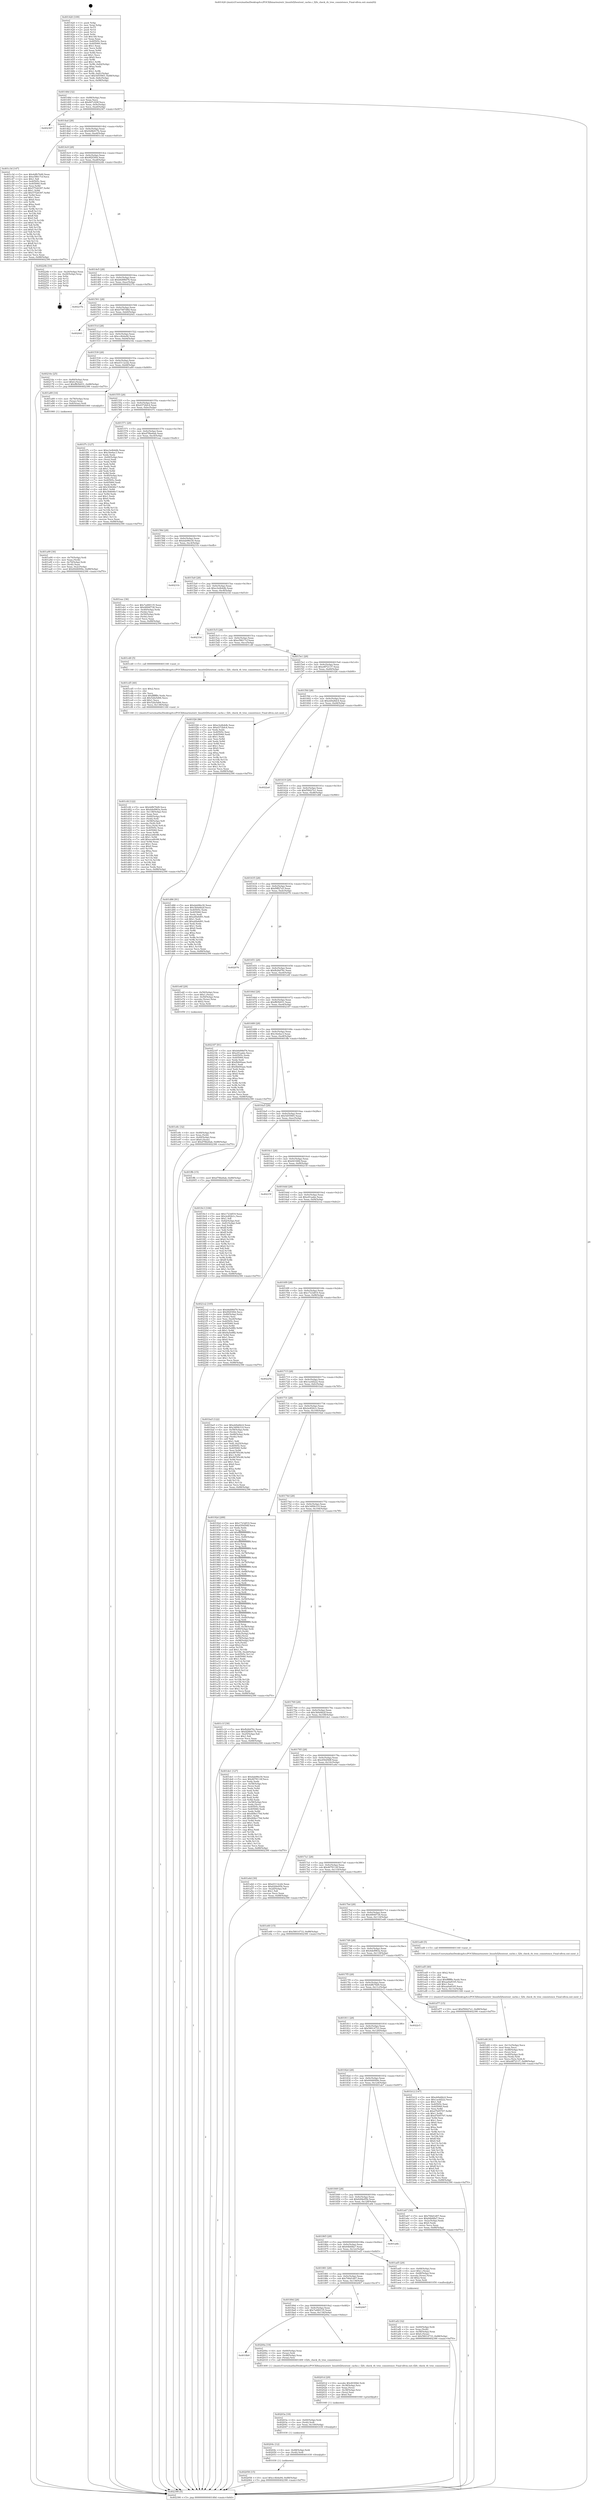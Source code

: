 digraph "0x401420" {
  label = "0x401420 (/mnt/c/Users/mathe/Desktop/tcc/POCII/binaries/extr_linuxfsf2fsextent_cache.c_f2fs_check_rb_tree_consistence_Final-ollvm.out::main(0))"
  labelloc = "t"
  node[shape=record]

  Entry [label="",width=0.3,height=0.3,shape=circle,fillcolor=black,style=filled]
  "0x40148d" [label="{
     0x40148d [32]\l
     | [instrs]\l
     &nbsp;&nbsp;0x40148d \<+6\>: mov -0x88(%rbp),%eax\l
     &nbsp;&nbsp;0x401493 \<+2\>: mov %eax,%ecx\l
     &nbsp;&nbsp;0x401495 \<+6\>: sub $0x847cf29f,%ecx\l
     &nbsp;&nbsp;0x40149b \<+6\>: mov %eax,-0x9c(%rbp)\l
     &nbsp;&nbsp;0x4014a1 \<+6\>: mov %ecx,-0xa0(%rbp)\l
     &nbsp;&nbsp;0x4014a7 \<+6\>: je 0000000000402367 \<main+0xf47\>\l
  }"]
  "0x402367" [label="{
     0x402367\l
  }", style=dashed]
  "0x4014ad" [label="{
     0x4014ad [28]\l
     | [instrs]\l
     &nbsp;&nbsp;0x4014ad \<+5\>: jmp 00000000004014b2 \<main+0x92\>\l
     &nbsp;&nbsp;0x4014b2 \<+6\>: mov -0x9c(%rbp),%eax\l
     &nbsp;&nbsp;0x4014b8 \<+5\>: sub $0x928b917b,%eax\l
     &nbsp;&nbsp;0x4014bd \<+6\>: mov %eax,-0xa4(%rbp)\l
     &nbsp;&nbsp;0x4014c3 \<+6\>: je 0000000000401c3d \<main+0x81d\>\l
  }"]
  Exit [label="",width=0.3,height=0.3,shape=circle,fillcolor=black,style=filled,peripheries=2]
  "0x401c3d" [label="{
     0x401c3d [147]\l
     | [instrs]\l
     &nbsp;&nbsp;0x401c3d \<+5\>: mov $0x4dfb76d9,%eax\l
     &nbsp;&nbsp;0x401c42 \<+5\>: mov $0xe58617cf,%ecx\l
     &nbsp;&nbsp;0x401c47 \<+2\>: mov $0x1,%dl\l
     &nbsp;&nbsp;0x401c49 \<+7\>: mov 0x40505c,%esi\l
     &nbsp;&nbsp;0x401c50 \<+7\>: mov 0x405060,%edi\l
     &nbsp;&nbsp;0x401c57 \<+3\>: mov %esi,%r8d\l
     &nbsp;&nbsp;0x401c5a \<+7\>: sub $0x57526397,%r8d\l
     &nbsp;&nbsp;0x401c61 \<+4\>: sub $0x1,%r8d\l
     &nbsp;&nbsp;0x401c65 \<+7\>: add $0x57526397,%r8d\l
     &nbsp;&nbsp;0x401c6c \<+4\>: imul %r8d,%esi\l
     &nbsp;&nbsp;0x401c70 \<+3\>: and $0x1,%esi\l
     &nbsp;&nbsp;0x401c73 \<+3\>: cmp $0x0,%esi\l
     &nbsp;&nbsp;0x401c76 \<+4\>: sete %r9b\l
     &nbsp;&nbsp;0x401c7a \<+3\>: cmp $0xa,%edi\l
     &nbsp;&nbsp;0x401c7d \<+4\>: setl %r10b\l
     &nbsp;&nbsp;0x401c81 \<+3\>: mov %r9b,%r11b\l
     &nbsp;&nbsp;0x401c84 \<+4\>: xor $0xff,%r11b\l
     &nbsp;&nbsp;0x401c88 \<+3\>: mov %r10b,%bl\l
     &nbsp;&nbsp;0x401c8b \<+3\>: xor $0xff,%bl\l
     &nbsp;&nbsp;0x401c8e \<+3\>: xor $0x0,%dl\l
     &nbsp;&nbsp;0x401c91 \<+3\>: mov %r11b,%r14b\l
     &nbsp;&nbsp;0x401c94 \<+4\>: and $0x0,%r14b\l
     &nbsp;&nbsp;0x401c98 \<+3\>: and %dl,%r9b\l
     &nbsp;&nbsp;0x401c9b \<+3\>: mov %bl,%r15b\l
     &nbsp;&nbsp;0x401c9e \<+4\>: and $0x0,%r15b\l
     &nbsp;&nbsp;0x401ca2 \<+3\>: and %dl,%r10b\l
     &nbsp;&nbsp;0x401ca5 \<+3\>: or %r9b,%r14b\l
     &nbsp;&nbsp;0x401ca8 \<+3\>: or %r10b,%r15b\l
     &nbsp;&nbsp;0x401cab \<+3\>: xor %r15b,%r14b\l
     &nbsp;&nbsp;0x401cae \<+3\>: or %bl,%r11b\l
     &nbsp;&nbsp;0x401cb1 \<+4\>: xor $0xff,%r11b\l
     &nbsp;&nbsp;0x401cb5 \<+3\>: or $0x0,%dl\l
     &nbsp;&nbsp;0x401cb8 \<+3\>: and %dl,%r11b\l
     &nbsp;&nbsp;0x401cbb \<+3\>: or %r11b,%r14b\l
     &nbsp;&nbsp;0x401cbe \<+4\>: test $0x1,%r14b\l
     &nbsp;&nbsp;0x401cc2 \<+3\>: cmovne %ecx,%eax\l
     &nbsp;&nbsp;0x401cc5 \<+6\>: mov %eax,-0x88(%rbp)\l
     &nbsp;&nbsp;0x401ccb \<+5\>: jmp 0000000000402390 \<main+0xf70\>\l
  }"]
  "0x4014c9" [label="{
     0x4014c9 [28]\l
     | [instrs]\l
     &nbsp;&nbsp;0x4014c9 \<+5\>: jmp 00000000004014ce \<main+0xae\>\l
     &nbsp;&nbsp;0x4014ce \<+6\>: mov -0x9c(%rbp),%eax\l
     &nbsp;&nbsp;0x4014d4 \<+5\>: sub $0x9f2f3f44,%eax\l
     &nbsp;&nbsp;0x4014d9 \<+6\>: mov %eax,-0xa8(%rbp)\l
     &nbsp;&nbsp;0x4014df \<+6\>: je 000000000040224b \<main+0xe2b\>\l
  }"]
  "0x402058" [label="{
     0x402058 [15]\l
     | [instrs]\l
     &nbsp;&nbsp;0x402058 \<+10\>: movl $0xcc4b4a94,-0x88(%rbp)\l
     &nbsp;&nbsp;0x402062 \<+5\>: jmp 0000000000402390 \<main+0xf70\>\l
  }"]
  "0x40224b" [label="{
     0x40224b [16]\l
     | [instrs]\l
     &nbsp;&nbsp;0x40224b \<+3\>: mov -0x24(%rbp),%eax\l
     &nbsp;&nbsp;0x40224e \<+4\>: lea -0x20(%rbp),%rsp\l
     &nbsp;&nbsp;0x402252 \<+1\>: pop %rbx\l
     &nbsp;&nbsp;0x402253 \<+2\>: pop %r12\l
     &nbsp;&nbsp;0x402255 \<+2\>: pop %r14\l
     &nbsp;&nbsp;0x402257 \<+2\>: pop %r15\l
     &nbsp;&nbsp;0x402259 \<+1\>: pop %rbp\l
     &nbsp;&nbsp;0x40225a \<+1\>: ret\l
  }"]
  "0x4014e5" [label="{
     0x4014e5 [28]\l
     | [instrs]\l
     &nbsp;&nbsp;0x4014e5 \<+5\>: jmp 00000000004014ea \<main+0xca\>\l
     &nbsp;&nbsp;0x4014ea \<+6\>: mov -0x9c(%rbp),%eax\l
     &nbsp;&nbsp;0x4014f0 \<+5\>: sub $0xb6d98d76,%eax\l
     &nbsp;&nbsp;0x4014f5 \<+6\>: mov %eax,-0xac(%rbp)\l
     &nbsp;&nbsp;0x4014fb \<+6\>: je 000000000040237b \<main+0xf5b\>\l
  }"]
  "0x40204c" [label="{
     0x40204c [12]\l
     | [instrs]\l
     &nbsp;&nbsp;0x40204c \<+4\>: mov -0x48(%rbp),%rdi\l
     &nbsp;&nbsp;0x402050 \<+3\>: mov (%rdi),%rdi\l
     &nbsp;&nbsp;0x402053 \<+5\>: call 0000000000401030 \<free@plt\>\l
     | [calls]\l
     &nbsp;&nbsp;0x401030 \{1\} (unknown)\l
  }"]
  "0x40237b" [label="{
     0x40237b\l
  }", style=dashed]
  "0x401501" [label="{
     0x401501 [28]\l
     | [instrs]\l
     &nbsp;&nbsp;0x401501 \<+5\>: jmp 0000000000401506 \<main+0xe6\>\l
     &nbsp;&nbsp;0x401506 \<+6\>: mov -0x9c(%rbp),%eax\l
     &nbsp;&nbsp;0x40150c \<+5\>: sub $0xb7487d8d,%eax\l
     &nbsp;&nbsp;0x401511 \<+6\>: mov %eax,-0xb0(%rbp)\l
     &nbsp;&nbsp;0x401517 \<+6\>: je 00000000004020d1 \<main+0xcb1\>\l
  }"]
  "0x40203a" [label="{
     0x40203a [18]\l
     | [instrs]\l
     &nbsp;&nbsp;0x40203a \<+4\>: mov -0x60(%rbp),%rdi\l
     &nbsp;&nbsp;0x40203e \<+3\>: mov (%rdi),%rdi\l
     &nbsp;&nbsp;0x402041 \<+6\>: mov %eax,-0x140(%rbp)\l
     &nbsp;&nbsp;0x402047 \<+5\>: call 0000000000401030 \<free@plt\>\l
     | [calls]\l
     &nbsp;&nbsp;0x401030 \{1\} (unknown)\l
  }"]
  "0x4020d1" [label="{
     0x4020d1\l
  }", style=dashed]
  "0x40151d" [label="{
     0x40151d [28]\l
     | [instrs]\l
     &nbsp;&nbsp;0x40151d \<+5\>: jmp 0000000000401522 \<main+0x102\>\l
     &nbsp;&nbsp;0x401522 \<+6\>: mov -0x9c(%rbp),%eax\l
     &nbsp;&nbsp;0x401528 \<+5\>: sub $0xcc4b4a94,%eax\l
     &nbsp;&nbsp;0x40152d \<+6\>: mov %eax,-0xb4(%rbp)\l
     &nbsp;&nbsp;0x401533 \<+6\>: je 000000000040216e \<main+0xd4e\>\l
  }"]
  "0x40201d" [label="{
     0x40201d [29]\l
     | [instrs]\l
     &nbsp;&nbsp;0x40201d \<+10\>: movabs $0x4030b6,%rdi\l
     &nbsp;&nbsp;0x402027 \<+4\>: mov -0x38(%rbp),%rsi\l
     &nbsp;&nbsp;0x40202b \<+2\>: mov %eax,(%rsi)\l
     &nbsp;&nbsp;0x40202d \<+4\>: mov -0x38(%rbp),%rsi\l
     &nbsp;&nbsp;0x402031 \<+2\>: mov (%rsi),%esi\l
     &nbsp;&nbsp;0x402033 \<+2\>: mov $0x0,%al\l
     &nbsp;&nbsp;0x402035 \<+5\>: call 0000000000401040 \<printf@plt\>\l
     | [calls]\l
     &nbsp;&nbsp;0x401040 \{1\} (unknown)\l
  }"]
  "0x40216e" [label="{
     0x40216e [25]\l
     | [instrs]\l
     &nbsp;&nbsp;0x40216e \<+4\>: mov -0x80(%rbp),%rax\l
     &nbsp;&nbsp;0x402172 \<+6\>: movl $0x0,(%rax)\l
     &nbsp;&nbsp;0x402178 \<+10\>: movl $0xffb5b931,-0x88(%rbp)\l
     &nbsp;&nbsp;0x402182 \<+5\>: jmp 0000000000402390 \<main+0xf70\>\l
  }"]
  "0x401539" [label="{
     0x401539 [28]\l
     | [instrs]\l
     &nbsp;&nbsp;0x401539 \<+5\>: jmp 000000000040153e \<main+0x11e\>\l
     &nbsp;&nbsp;0x40153e \<+6\>: mov -0x9c(%rbp),%eax\l
     &nbsp;&nbsp;0x401544 \<+5\>: sub $0xd3112cd2,%eax\l
     &nbsp;&nbsp;0x401549 \<+6\>: mov %eax,-0xb8(%rbp)\l
     &nbsp;&nbsp;0x40154f \<+6\>: je 0000000000401a89 \<main+0x669\>\l
  }"]
  "0x4018b9" [label="{
     0x4018b9\l
  }", style=dashed]
  "0x401a89" [label="{
     0x401a89 [16]\l
     | [instrs]\l
     &nbsp;&nbsp;0x401a89 \<+4\>: mov -0x78(%rbp),%rax\l
     &nbsp;&nbsp;0x401a8d \<+3\>: mov (%rax),%rax\l
     &nbsp;&nbsp;0x401a90 \<+4\>: mov 0x8(%rax),%rdi\l
     &nbsp;&nbsp;0x401a94 \<+5\>: call 0000000000401060 \<atoi@plt\>\l
     | [calls]\l
     &nbsp;&nbsp;0x401060 \{1\} (unknown)\l
  }"]
  "0x401555" [label="{
     0x401555 [28]\l
     | [instrs]\l
     &nbsp;&nbsp;0x401555 \<+5\>: jmp 000000000040155a \<main+0x13a\>\l
     &nbsp;&nbsp;0x40155a \<+6\>: mov -0x9c(%rbp),%eax\l
     &nbsp;&nbsp;0x401560 \<+5\>: sub $0xd372bfc4,%eax\l
     &nbsp;&nbsp;0x401565 \<+6\>: mov %eax,-0xbc(%rbp)\l
     &nbsp;&nbsp;0x40156b \<+6\>: je 0000000000401f7c \<main+0xb5c\>\l
  }"]
  "0x40200a" [label="{
     0x40200a [19]\l
     | [instrs]\l
     &nbsp;&nbsp;0x40200a \<+4\>: mov -0x60(%rbp),%rax\l
     &nbsp;&nbsp;0x40200e \<+3\>: mov (%rax),%rdi\l
     &nbsp;&nbsp;0x402011 \<+4\>: mov -0x48(%rbp),%rax\l
     &nbsp;&nbsp;0x402015 \<+3\>: mov (%rax),%rsi\l
     &nbsp;&nbsp;0x402018 \<+5\>: call 0000000000401400 \<f2fs_check_rb_tree_consistence\>\l
     | [calls]\l
     &nbsp;&nbsp;0x401400 \{1\} (/mnt/c/Users/mathe/Desktop/tcc/POCII/binaries/extr_linuxfsf2fsextent_cache.c_f2fs_check_rb_tree_consistence_Final-ollvm.out::f2fs_check_rb_tree_consistence)\l
  }"]
  "0x401f7c" [label="{
     0x401f7c [127]\l
     | [instrs]\l
     &nbsp;&nbsp;0x401f7c \<+5\>: mov $0xe3e4b4db,%eax\l
     &nbsp;&nbsp;0x401f81 \<+5\>: mov $0x34e6ac3,%ecx\l
     &nbsp;&nbsp;0x401f86 \<+2\>: xor %edx,%edx\l
     &nbsp;&nbsp;0x401f88 \<+4\>: mov -0x40(%rbp),%rsi\l
     &nbsp;&nbsp;0x401f8c \<+2\>: mov (%rsi),%edi\l
     &nbsp;&nbsp;0x401f8e \<+3\>: mov %edx,%r8d\l
     &nbsp;&nbsp;0x401f91 \<+3\>: sub %edi,%r8d\l
     &nbsp;&nbsp;0x401f94 \<+2\>: mov %edx,%edi\l
     &nbsp;&nbsp;0x401f96 \<+3\>: sub $0x1,%edi\l
     &nbsp;&nbsp;0x401f99 \<+3\>: add %edi,%r8d\l
     &nbsp;&nbsp;0x401f9c \<+3\>: sub %r8d,%edx\l
     &nbsp;&nbsp;0x401f9f \<+4\>: mov -0x40(%rbp),%rsi\l
     &nbsp;&nbsp;0x401fa3 \<+2\>: mov %edx,(%rsi)\l
     &nbsp;&nbsp;0x401fa5 \<+7\>: mov 0x40505c,%edx\l
     &nbsp;&nbsp;0x401fac \<+7\>: mov 0x405060,%edi\l
     &nbsp;&nbsp;0x401fb3 \<+3\>: mov %edx,%r8d\l
     &nbsp;&nbsp;0x401fb6 \<+7\>: add $0x304646c7,%r8d\l
     &nbsp;&nbsp;0x401fbd \<+4\>: sub $0x1,%r8d\l
     &nbsp;&nbsp;0x401fc1 \<+7\>: sub $0x304646c7,%r8d\l
     &nbsp;&nbsp;0x401fc8 \<+4\>: imul %r8d,%edx\l
     &nbsp;&nbsp;0x401fcc \<+3\>: and $0x1,%edx\l
     &nbsp;&nbsp;0x401fcf \<+3\>: cmp $0x0,%edx\l
     &nbsp;&nbsp;0x401fd2 \<+4\>: sete %r9b\l
     &nbsp;&nbsp;0x401fd6 \<+3\>: cmp $0xa,%edi\l
     &nbsp;&nbsp;0x401fd9 \<+4\>: setl %r10b\l
     &nbsp;&nbsp;0x401fdd \<+3\>: mov %r9b,%r11b\l
     &nbsp;&nbsp;0x401fe0 \<+3\>: and %r10b,%r11b\l
     &nbsp;&nbsp;0x401fe3 \<+3\>: xor %r10b,%r9b\l
     &nbsp;&nbsp;0x401fe6 \<+3\>: or %r9b,%r11b\l
     &nbsp;&nbsp;0x401fe9 \<+4\>: test $0x1,%r11b\l
     &nbsp;&nbsp;0x401fed \<+3\>: cmovne %ecx,%eax\l
     &nbsp;&nbsp;0x401ff0 \<+6\>: mov %eax,-0x88(%rbp)\l
     &nbsp;&nbsp;0x401ff6 \<+5\>: jmp 0000000000402390 \<main+0xf70\>\l
  }"]
  "0x401571" [label="{
     0x401571 [28]\l
     | [instrs]\l
     &nbsp;&nbsp;0x401571 \<+5\>: jmp 0000000000401576 \<main+0x156\>\l
     &nbsp;&nbsp;0x401576 \<+6\>: mov -0x9c(%rbp),%eax\l
     &nbsp;&nbsp;0x40157c \<+5\>: sub $0xd78be6ab,%eax\l
     &nbsp;&nbsp;0x401581 \<+6\>: mov %eax,-0xc0(%rbp)\l
     &nbsp;&nbsp;0x401587 \<+6\>: je 0000000000401eac \<main+0xa8c\>\l
  }"]
  "0x40189d" [label="{
     0x40189d [28]\l
     | [instrs]\l
     &nbsp;&nbsp;0x40189d \<+5\>: jmp 00000000004018a2 \<main+0x482\>\l
     &nbsp;&nbsp;0x4018a2 \<+6\>: mov -0x9c(%rbp),%eax\l
     &nbsp;&nbsp;0x4018a8 \<+5\>: sub $0x7a480135,%eax\l
     &nbsp;&nbsp;0x4018ad \<+6\>: mov %eax,-0x134(%rbp)\l
     &nbsp;&nbsp;0x4018b3 \<+6\>: je 000000000040200a \<main+0xbea\>\l
  }"]
  "0x401eac" [label="{
     0x401eac [36]\l
     | [instrs]\l
     &nbsp;&nbsp;0x401eac \<+5\>: mov $0x7a480135,%eax\l
     &nbsp;&nbsp;0x401eb1 \<+5\>: mov $0x4894f738,%ecx\l
     &nbsp;&nbsp;0x401eb6 \<+4\>: mov -0x40(%rbp),%rdx\l
     &nbsp;&nbsp;0x401eba \<+2\>: mov (%rdx),%esi\l
     &nbsp;&nbsp;0x401ebc \<+4\>: mov -0x50(%rbp),%rdx\l
     &nbsp;&nbsp;0x401ec0 \<+2\>: cmp (%rdx),%esi\l
     &nbsp;&nbsp;0x401ec2 \<+3\>: cmovl %ecx,%eax\l
     &nbsp;&nbsp;0x401ec5 \<+6\>: mov %eax,-0x88(%rbp)\l
     &nbsp;&nbsp;0x401ecb \<+5\>: jmp 0000000000402390 \<main+0xf70\>\l
  }"]
  "0x40158d" [label="{
     0x40158d [28]\l
     | [instrs]\l
     &nbsp;&nbsp;0x40158d \<+5\>: jmp 0000000000401592 \<main+0x172\>\l
     &nbsp;&nbsp;0x401592 \<+6\>: mov -0x9c(%rbp),%eax\l
     &nbsp;&nbsp;0x401598 \<+5\>: sub $0xdab96e30,%eax\l
     &nbsp;&nbsp;0x40159d \<+6\>: mov %eax,-0xc4(%rbp)\l
     &nbsp;&nbsp;0x4015a3 \<+6\>: je 000000000040231b \<main+0xefb\>\l
  }"]
  "0x402067" [label="{
     0x402067\l
  }", style=dashed]
  "0x40231b" [label="{
     0x40231b\l
  }", style=dashed]
  "0x4015a9" [label="{
     0x4015a9 [28]\l
     | [instrs]\l
     &nbsp;&nbsp;0x4015a9 \<+5\>: jmp 00000000004015ae \<main+0x18e\>\l
     &nbsp;&nbsp;0x4015ae \<+6\>: mov -0x9c(%rbp),%eax\l
     &nbsp;&nbsp;0x4015b4 \<+5\>: sub $0xe3e4b4db,%eax\l
     &nbsp;&nbsp;0x4015b9 \<+6\>: mov %eax,-0xc8(%rbp)\l
     &nbsp;&nbsp;0x4015bf \<+6\>: je 000000000040233d \<main+0xf1d\>\l
  }"]
  "0x401efd" [label="{
     0x401efd [41]\l
     | [instrs]\l
     &nbsp;&nbsp;0x401efd \<+6\>: mov -0x13c(%rbp),%ecx\l
     &nbsp;&nbsp;0x401f03 \<+3\>: imul %eax,%ecx\l
     &nbsp;&nbsp;0x401f06 \<+4\>: mov -0x48(%rbp),%rsi\l
     &nbsp;&nbsp;0x401f0a \<+3\>: mov (%rsi),%rsi\l
     &nbsp;&nbsp;0x401f0d \<+4\>: mov -0x40(%rbp),%rdi\l
     &nbsp;&nbsp;0x401f11 \<+3\>: movslq (%rdi),%rdi\l
     &nbsp;&nbsp;0x401f14 \<+3\>: mov %ecx,(%rsi,%rdi,4)\l
     &nbsp;&nbsp;0x401f17 \<+10\>: movl $0xe8f72137,-0x88(%rbp)\l
     &nbsp;&nbsp;0x401f21 \<+5\>: jmp 0000000000402390 \<main+0xf70\>\l
  }"]
  "0x40233d" [label="{
     0x40233d\l
  }", style=dashed]
  "0x4015c5" [label="{
     0x4015c5 [28]\l
     | [instrs]\l
     &nbsp;&nbsp;0x4015c5 \<+5\>: jmp 00000000004015ca \<main+0x1aa\>\l
     &nbsp;&nbsp;0x4015ca \<+6\>: mov -0x9c(%rbp),%eax\l
     &nbsp;&nbsp;0x4015d0 \<+5\>: sub $0xe58617cf,%eax\l
     &nbsp;&nbsp;0x4015d5 \<+6\>: mov %eax,-0xcc(%rbp)\l
     &nbsp;&nbsp;0x4015db \<+6\>: je 0000000000401cd0 \<main+0x8b0\>\l
  }"]
  "0x401ed5" [label="{
     0x401ed5 [40]\l
     | [instrs]\l
     &nbsp;&nbsp;0x401ed5 \<+5\>: mov $0x2,%ecx\l
     &nbsp;&nbsp;0x401eda \<+1\>: cltd\l
     &nbsp;&nbsp;0x401edb \<+2\>: idiv %ecx\l
     &nbsp;&nbsp;0x401edd \<+6\>: imul $0xfffffffe,%edx,%ecx\l
     &nbsp;&nbsp;0x401ee3 \<+6\>: add $0xaa0a8165,%ecx\l
     &nbsp;&nbsp;0x401ee9 \<+3\>: add $0x1,%ecx\l
     &nbsp;&nbsp;0x401eec \<+6\>: sub $0xaa0a8165,%ecx\l
     &nbsp;&nbsp;0x401ef2 \<+6\>: mov %ecx,-0x13c(%rbp)\l
     &nbsp;&nbsp;0x401ef8 \<+5\>: call 0000000000401160 \<next_i\>\l
     | [calls]\l
     &nbsp;&nbsp;0x401160 \{1\} (/mnt/c/Users/mathe/Desktop/tcc/POCII/binaries/extr_linuxfsf2fsextent_cache.c_f2fs_check_rb_tree_consistence_Final-ollvm.out::next_i)\l
  }"]
  "0x401cd0" [label="{
     0x401cd0 [5]\l
     | [instrs]\l
     &nbsp;&nbsp;0x401cd0 \<+5\>: call 0000000000401160 \<next_i\>\l
     | [calls]\l
     &nbsp;&nbsp;0x401160 \{1\} (/mnt/c/Users/mathe/Desktop/tcc/POCII/binaries/extr_linuxfsf2fsextent_cache.c_f2fs_check_rb_tree_consistence_Final-ollvm.out::next_i)\l
  }"]
  "0x4015e1" [label="{
     0x4015e1 [28]\l
     | [instrs]\l
     &nbsp;&nbsp;0x4015e1 \<+5\>: jmp 00000000004015e6 \<main+0x1c6\>\l
     &nbsp;&nbsp;0x4015e6 \<+6\>: mov -0x9c(%rbp),%eax\l
     &nbsp;&nbsp;0x4015ec \<+5\>: sub $0xe8f72137,%eax\l
     &nbsp;&nbsp;0x4015f1 \<+6\>: mov %eax,-0xd0(%rbp)\l
     &nbsp;&nbsp;0x4015f7 \<+6\>: je 0000000000401f26 \<main+0xb06\>\l
  }"]
  "0x401e8c" [label="{
     0x401e8c [32]\l
     | [instrs]\l
     &nbsp;&nbsp;0x401e8c \<+4\>: mov -0x48(%rbp),%rdi\l
     &nbsp;&nbsp;0x401e90 \<+3\>: mov %rax,(%rdi)\l
     &nbsp;&nbsp;0x401e93 \<+4\>: mov -0x40(%rbp),%rax\l
     &nbsp;&nbsp;0x401e97 \<+6\>: movl $0x0,(%rax)\l
     &nbsp;&nbsp;0x401e9d \<+10\>: movl $0xd78be6ab,-0x88(%rbp)\l
     &nbsp;&nbsp;0x401ea7 \<+5\>: jmp 0000000000402390 \<main+0xf70\>\l
  }"]
  "0x401f26" [label="{
     0x401f26 [86]\l
     | [instrs]\l
     &nbsp;&nbsp;0x401f26 \<+5\>: mov $0xe3e4b4db,%eax\l
     &nbsp;&nbsp;0x401f2b \<+5\>: mov $0xd372bfc4,%ecx\l
     &nbsp;&nbsp;0x401f30 \<+2\>: xor %edx,%edx\l
     &nbsp;&nbsp;0x401f32 \<+7\>: mov 0x40505c,%esi\l
     &nbsp;&nbsp;0x401f39 \<+7\>: mov 0x405060,%edi\l
     &nbsp;&nbsp;0x401f40 \<+3\>: sub $0x1,%edx\l
     &nbsp;&nbsp;0x401f43 \<+3\>: mov %esi,%r8d\l
     &nbsp;&nbsp;0x401f46 \<+3\>: add %edx,%r8d\l
     &nbsp;&nbsp;0x401f49 \<+4\>: imul %r8d,%esi\l
     &nbsp;&nbsp;0x401f4d \<+3\>: and $0x1,%esi\l
     &nbsp;&nbsp;0x401f50 \<+3\>: cmp $0x0,%esi\l
     &nbsp;&nbsp;0x401f53 \<+4\>: sete %r9b\l
     &nbsp;&nbsp;0x401f57 \<+3\>: cmp $0xa,%edi\l
     &nbsp;&nbsp;0x401f5a \<+4\>: setl %r10b\l
     &nbsp;&nbsp;0x401f5e \<+3\>: mov %r9b,%r11b\l
     &nbsp;&nbsp;0x401f61 \<+3\>: and %r10b,%r11b\l
     &nbsp;&nbsp;0x401f64 \<+3\>: xor %r10b,%r9b\l
     &nbsp;&nbsp;0x401f67 \<+3\>: or %r9b,%r11b\l
     &nbsp;&nbsp;0x401f6a \<+4\>: test $0x1,%r11b\l
     &nbsp;&nbsp;0x401f6e \<+3\>: cmovne %ecx,%eax\l
     &nbsp;&nbsp;0x401f71 \<+6\>: mov %eax,-0x88(%rbp)\l
     &nbsp;&nbsp;0x401f77 \<+5\>: jmp 0000000000402390 \<main+0xf70\>\l
  }"]
  "0x4015fd" [label="{
     0x4015fd [28]\l
     | [instrs]\l
     &nbsp;&nbsp;0x4015fd \<+5\>: jmp 0000000000401602 \<main+0x1e2\>\l
     &nbsp;&nbsp;0x401602 \<+6\>: mov -0x9c(%rbp),%eax\l
     &nbsp;&nbsp;0x401608 \<+5\>: sub $0xeb9a8dc4,%eax\l
     &nbsp;&nbsp;0x40160d \<+6\>: mov %eax,-0xd4(%rbp)\l
     &nbsp;&nbsp;0x401613 \<+6\>: je 00000000004022a0 \<main+0xe80\>\l
  }"]
  "0x401cfd" [label="{
     0x401cfd [122]\l
     | [instrs]\l
     &nbsp;&nbsp;0x401cfd \<+5\>: mov $0x4dfb76d9,%ecx\l
     &nbsp;&nbsp;0x401d02 \<+5\>: mov $0x4def983a,%edx\l
     &nbsp;&nbsp;0x401d07 \<+6\>: mov -0x138(%rbp),%esi\l
     &nbsp;&nbsp;0x401d0d \<+3\>: imul %eax,%esi\l
     &nbsp;&nbsp;0x401d10 \<+4\>: mov -0x60(%rbp),%rdi\l
     &nbsp;&nbsp;0x401d14 \<+3\>: mov (%rdi),%rdi\l
     &nbsp;&nbsp;0x401d17 \<+4\>: mov -0x58(%rbp),%r8\l
     &nbsp;&nbsp;0x401d1b \<+3\>: movslq (%r8),%r8\l
     &nbsp;&nbsp;0x401d1e \<+4\>: mov %esi,(%rdi,%r8,4)\l
     &nbsp;&nbsp;0x401d22 \<+7\>: mov 0x40505c,%eax\l
     &nbsp;&nbsp;0x401d29 \<+7\>: mov 0x405060,%esi\l
     &nbsp;&nbsp;0x401d30 \<+3\>: mov %eax,%r9d\l
     &nbsp;&nbsp;0x401d33 \<+7\>: sub $0xece6fc88,%r9d\l
     &nbsp;&nbsp;0x401d3a \<+4\>: sub $0x1,%r9d\l
     &nbsp;&nbsp;0x401d3e \<+7\>: add $0xece6fc88,%r9d\l
     &nbsp;&nbsp;0x401d45 \<+4\>: imul %r9d,%eax\l
     &nbsp;&nbsp;0x401d49 \<+3\>: and $0x1,%eax\l
     &nbsp;&nbsp;0x401d4c \<+3\>: cmp $0x0,%eax\l
     &nbsp;&nbsp;0x401d4f \<+4\>: sete %r10b\l
     &nbsp;&nbsp;0x401d53 \<+3\>: cmp $0xa,%esi\l
     &nbsp;&nbsp;0x401d56 \<+4\>: setl %r11b\l
     &nbsp;&nbsp;0x401d5a \<+3\>: mov %r10b,%bl\l
     &nbsp;&nbsp;0x401d5d \<+3\>: and %r11b,%bl\l
     &nbsp;&nbsp;0x401d60 \<+3\>: xor %r11b,%r10b\l
     &nbsp;&nbsp;0x401d63 \<+3\>: or %r10b,%bl\l
     &nbsp;&nbsp;0x401d66 \<+3\>: test $0x1,%bl\l
     &nbsp;&nbsp;0x401d69 \<+3\>: cmovne %edx,%ecx\l
     &nbsp;&nbsp;0x401d6c \<+6\>: mov %ecx,-0x88(%rbp)\l
     &nbsp;&nbsp;0x401d72 \<+5\>: jmp 0000000000402390 \<main+0xf70\>\l
  }"]
  "0x4022a0" [label="{
     0x4022a0\l
  }", style=dashed]
  "0x401619" [label="{
     0x401619 [28]\l
     | [instrs]\l
     &nbsp;&nbsp;0x401619 \<+5\>: jmp 000000000040161e \<main+0x1fe\>\l
     &nbsp;&nbsp;0x40161e \<+6\>: mov -0x9c(%rbp),%eax\l
     &nbsp;&nbsp;0x401624 \<+5\>: sub $0xf58427e1,%eax\l
     &nbsp;&nbsp;0x401629 \<+6\>: mov %eax,-0xd8(%rbp)\l
     &nbsp;&nbsp;0x40162f \<+6\>: je 0000000000401d86 \<main+0x966\>\l
  }"]
  "0x401cd5" [label="{
     0x401cd5 [40]\l
     | [instrs]\l
     &nbsp;&nbsp;0x401cd5 \<+5\>: mov $0x2,%ecx\l
     &nbsp;&nbsp;0x401cda \<+1\>: cltd\l
     &nbsp;&nbsp;0x401cdb \<+2\>: idiv %ecx\l
     &nbsp;&nbsp;0x401cdd \<+6\>: imul $0xfffffffe,%edx,%ecx\l
     &nbsp;&nbsp;0x401ce3 \<+6\>: sub $0x52fa5d06,%ecx\l
     &nbsp;&nbsp;0x401ce9 \<+3\>: add $0x1,%ecx\l
     &nbsp;&nbsp;0x401cec \<+6\>: add $0x52fa5d06,%ecx\l
     &nbsp;&nbsp;0x401cf2 \<+6\>: mov %ecx,-0x138(%rbp)\l
     &nbsp;&nbsp;0x401cf8 \<+5\>: call 0000000000401160 \<next_i\>\l
     | [calls]\l
     &nbsp;&nbsp;0x401160 \{1\} (/mnt/c/Users/mathe/Desktop/tcc/POCII/binaries/extr_linuxfsf2fsextent_cache.c_f2fs_check_rb_tree_consistence_Final-ollvm.out::next_i)\l
  }"]
  "0x401d86" [label="{
     0x401d86 [91]\l
     | [instrs]\l
     &nbsp;&nbsp;0x401d86 \<+5\>: mov $0xdab96e30,%eax\l
     &nbsp;&nbsp;0x401d8b \<+5\>: mov $0x3b0d4b2f,%ecx\l
     &nbsp;&nbsp;0x401d90 \<+7\>: mov 0x40505c,%edx\l
     &nbsp;&nbsp;0x401d97 \<+7\>: mov 0x405060,%esi\l
     &nbsp;&nbsp;0x401d9e \<+2\>: mov %edx,%edi\l
     &nbsp;&nbsp;0x401da0 \<+6\>: sub $0xa0fa6d91,%edi\l
     &nbsp;&nbsp;0x401da6 \<+3\>: sub $0x1,%edi\l
     &nbsp;&nbsp;0x401da9 \<+6\>: add $0xa0fa6d91,%edi\l
     &nbsp;&nbsp;0x401daf \<+3\>: imul %edi,%edx\l
     &nbsp;&nbsp;0x401db2 \<+3\>: and $0x1,%edx\l
     &nbsp;&nbsp;0x401db5 \<+3\>: cmp $0x0,%edx\l
     &nbsp;&nbsp;0x401db8 \<+4\>: sete %r8b\l
     &nbsp;&nbsp;0x401dbc \<+3\>: cmp $0xa,%esi\l
     &nbsp;&nbsp;0x401dbf \<+4\>: setl %r9b\l
     &nbsp;&nbsp;0x401dc3 \<+3\>: mov %r8b,%r10b\l
     &nbsp;&nbsp;0x401dc6 \<+3\>: and %r9b,%r10b\l
     &nbsp;&nbsp;0x401dc9 \<+3\>: xor %r9b,%r8b\l
     &nbsp;&nbsp;0x401dcc \<+3\>: or %r8b,%r10b\l
     &nbsp;&nbsp;0x401dcf \<+4\>: test $0x1,%r10b\l
     &nbsp;&nbsp;0x401dd3 \<+3\>: cmovne %ecx,%eax\l
     &nbsp;&nbsp;0x401dd6 \<+6\>: mov %eax,-0x88(%rbp)\l
     &nbsp;&nbsp;0x401ddc \<+5\>: jmp 0000000000402390 \<main+0xf70\>\l
  }"]
  "0x401635" [label="{
     0x401635 [28]\l
     | [instrs]\l
     &nbsp;&nbsp;0x401635 \<+5\>: jmp 000000000040163a \<main+0x21a\>\l
     &nbsp;&nbsp;0x40163a \<+6\>: mov -0x9c(%rbp),%eax\l
     &nbsp;&nbsp;0x401640 \<+5\>: sub $0xf9ff27a5,%eax\l
     &nbsp;&nbsp;0x401645 \<+6\>: mov %eax,-0xdc(%rbp)\l
     &nbsp;&nbsp;0x40164b \<+6\>: je 0000000000402076 \<main+0xc56\>\l
  }"]
  "0x401af2" [label="{
     0x401af2 [32]\l
     | [instrs]\l
     &nbsp;&nbsp;0x401af2 \<+4\>: mov -0x60(%rbp),%rdi\l
     &nbsp;&nbsp;0x401af6 \<+3\>: mov %rax,(%rdi)\l
     &nbsp;&nbsp;0x401af9 \<+4\>: mov -0x58(%rbp),%rax\l
     &nbsp;&nbsp;0x401afd \<+6\>: movl $0x0,(%rax)\l
     &nbsp;&nbsp;0x401b03 \<+10\>: movl $0x58014733,-0x88(%rbp)\l
     &nbsp;&nbsp;0x401b0d \<+5\>: jmp 0000000000402390 \<main+0xf70\>\l
  }"]
  "0x402076" [label="{
     0x402076\l
  }", style=dashed]
  "0x401651" [label="{
     0x401651 [28]\l
     | [instrs]\l
     &nbsp;&nbsp;0x401651 \<+5\>: jmp 0000000000401656 \<main+0x236\>\l
     &nbsp;&nbsp;0x401656 \<+6\>: mov -0x9c(%rbp),%eax\l
     &nbsp;&nbsp;0x40165c \<+5\>: sub $0xfb26d76c,%eax\l
     &nbsp;&nbsp;0x401661 \<+6\>: mov %eax,-0xe0(%rbp)\l
     &nbsp;&nbsp;0x401667 \<+6\>: je 0000000000401e6f \<main+0xa4f\>\l
  }"]
  "0x401881" [label="{
     0x401881 [28]\l
     | [instrs]\l
     &nbsp;&nbsp;0x401881 \<+5\>: jmp 0000000000401886 \<main+0x466\>\l
     &nbsp;&nbsp;0x401886 \<+6\>: mov -0x9c(%rbp),%eax\l
     &nbsp;&nbsp;0x40188c \<+5\>: sub $0x706d1d07,%eax\l
     &nbsp;&nbsp;0x401891 \<+6\>: mov %eax,-0x130(%rbp)\l
     &nbsp;&nbsp;0x401897 \<+6\>: je 0000000000402067 \<main+0xc47\>\l
  }"]
  "0x401e6f" [label="{
     0x401e6f [29]\l
     | [instrs]\l
     &nbsp;&nbsp;0x401e6f \<+4\>: mov -0x50(%rbp),%rax\l
     &nbsp;&nbsp;0x401e73 \<+6\>: movl $0x1,(%rax)\l
     &nbsp;&nbsp;0x401e79 \<+4\>: mov -0x50(%rbp),%rax\l
     &nbsp;&nbsp;0x401e7d \<+3\>: movslq (%rax),%rax\l
     &nbsp;&nbsp;0x401e80 \<+4\>: shl $0x2,%rax\l
     &nbsp;&nbsp;0x401e84 \<+3\>: mov %rax,%rdi\l
     &nbsp;&nbsp;0x401e87 \<+5\>: call 0000000000401050 \<malloc@plt\>\l
     | [calls]\l
     &nbsp;&nbsp;0x401050 \{1\} (unknown)\l
  }"]
  "0x40166d" [label="{
     0x40166d [28]\l
     | [instrs]\l
     &nbsp;&nbsp;0x40166d \<+5\>: jmp 0000000000401672 \<main+0x252\>\l
     &nbsp;&nbsp;0x401672 \<+6\>: mov -0x9c(%rbp),%eax\l
     &nbsp;&nbsp;0x401678 \<+5\>: sub $0xffb5b931,%eax\l
     &nbsp;&nbsp;0x40167d \<+6\>: mov %eax,-0xe4(%rbp)\l
     &nbsp;&nbsp;0x401683 \<+6\>: je 0000000000402187 \<main+0xd67\>\l
  }"]
  "0x401ad5" [label="{
     0x401ad5 [29]\l
     | [instrs]\l
     &nbsp;&nbsp;0x401ad5 \<+4\>: mov -0x68(%rbp),%rax\l
     &nbsp;&nbsp;0x401ad9 \<+6\>: movl $0x1,(%rax)\l
     &nbsp;&nbsp;0x401adf \<+4\>: mov -0x68(%rbp),%rax\l
     &nbsp;&nbsp;0x401ae3 \<+3\>: movslq (%rax),%rax\l
     &nbsp;&nbsp;0x401ae6 \<+4\>: shl $0x2,%rax\l
     &nbsp;&nbsp;0x401aea \<+3\>: mov %rax,%rdi\l
     &nbsp;&nbsp;0x401aed \<+5\>: call 0000000000401050 \<malloc@plt\>\l
     | [calls]\l
     &nbsp;&nbsp;0x401050 \{1\} (unknown)\l
  }"]
  "0x402187" [label="{
     0x402187 [91]\l
     | [instrs]\l
     &nbsp;&nbsp;0x402187 \<+5\>: mov $0xb6d98d76,%eax\l
     &nbsp;&nbsp;0x40218c \<+5\>: mov $0xe91aabe,%ecx\l
     &nbsp;&nbsp;0x402191 \<+7\>: mov 0x40505c,%edx\l
     &nbsp;&nbsp;0x402198 \<+7\>: mov 0x405060,%esi\l
     &nbsp;&nbsp;0x40219f \<+2\>: mov %edx,%edi\l
     &nbsp;&nbsp;0x4021a1 \<+6\>: add $0xfbb00aae,%edi\l
     &nbsp;&nbsp;0x4021a7 \<+3\>: sub $0x1,%edi\l
     &nbsp;&nbsp;0x4021aa \<+6\>: sub $0xfbb00aae,%edi\l
     &nbsp;&nbsp;0x4021b0 \<+3\>: imul %edi,%edx\l
     &nbsp;&nbsp;0x4021b3 \<+3\>: and $0x1,%edx\l
     &nbsp;&nbsp;0x4021b6 \<+3\>: cmp $0x0,%edx\l
     &nbsp;&nbsp;0x4021b9 \<+4\>: sete %r8b\l
     &nbsp;&nbsp;0x4021bd \<+3\>: cmp $0xa,%esi\l
     &nbsp;&nbsp;0x4021c0 \<+4\>: setl %r9b\l
     &nbsp;&nbsp;0x4021c4 \<+3\>: mov %r8b,%r10b\l
     &nbsp;&nbsp;0x4021c7 \<+3\>: and %r9b,%r10b\l
     &nbsp;&nbsp;0x4021ca \<+3\>: xor %r9b,%r8b\l
     &nbsp;&nbsp;0x4021cd \<+3\>: or %r8b,%r10b\l
     &nbsp;&nbsp;0x4021d0 \<+4\>: test $0x1,%r10b\l
     &nbsp;&nbsp;0x4021d4 \<+3\>: cmovne %ecx,%eax\l
     &nbsp;&nbsp;0x4021d7 \<+6\>: mov %eax,-0x88(%rbp)\l
     &nbsp;&nbsp;0x4021dd \<+5\>: jmp 0000000000402390 \<main+0xf70\>\l
  }"]
  "0x401689" [label="{
     0x401689 [28]\l
     | [instrs]\l
     &nbsp;&nbsp;0x401689 \<+5\>: jmp 000000000040168e \<main+0x26e\>\l
     &nbsp;&nbsp;0x40168e \<+6\>: mov -0x9c(%rbp),%eax\l
     &nbsp;&nbsp;0x401694 \<+5\>: sub $0x34e6ac3,%eax\l
     &nbsp;&nbsp;0x401699 \<+6\>: mov %eax,-0xe8(%rbp)\l
     &nbsp;&nbsp;0x40169f \<+6\>: je 0000000000401ffb \<main+0xbdb\>\l
  }"]
  "0x401865" [label="{
     0x401865 [28]\l
     | [instrs]\l
     &nbsp;&nbsp;0x401865 \<+5\>: jmp 000000000040186a \<main+0x44a\>\l
     &nbsp;&nbsp;0x40186a \<+6\>: mov -0x9c(%rbp),%eax\l
     &nbsp;&nbsp;0x401870 \<+5\>: sub $0x64bfdfa7,%eax\l
     &nbsp;&nbsp;0x401875 \<+6\>: mov %eax,-0x12c(%rbp)\l
     &nbsp;&nbsp;0x40187b \<+6\>: je 0000000000401ad5 \<main+0x6b5\>\l
  }"]
  "0x401ffb" [label="{
     0x401ffb [15]\l
     | [instrs]\l
     &nbsp;&nbsp;0x401ffb \<+10\>: movl $0xd78be6ab,-0x88(%rbp)\l
     &nbsp;&nbsp;0x402005 \<+5\>: jmp 0000000000402390 \<main+0xf70\>\l
  }"]
  "0x4016a5" [label="{
     0x4016a5 [28]\l
     | [instrs]\l
     &nbsp;&nbsp;0x4016a5 \<+5\>: jmp 00000000004016aa \<main+0x28a\>\l
     &nbsp;&nbsp;0x4016aa \<+6\>: mov -0x9c(%rbp),%eax\l
     &nbsp;&nbsp;0x4016b0 \<+5\>: sub $0x5d55965,%eax\l
     &nbsp;&nbsp;0x4016b5 \<+6\>: mov %eax,-0xec(%rbp)\l
     &nbsp;&nbsp;0x4016bb \<+6\>: je 00000000004018c3 \<main+0x4a3\>\l
  }"]
  "0x401a6b" [label="{
     0x401a6b\l
  }", style=dashed]
  "0x4018c3" [label="{
     0x4018c3 [106]\l
     | [instrs]\l
     &nbsp;&nbsp;0x4018c3 \<+5\>: mov $0x1723df19,%eax\l
     &nbsp;&nbsp;0x4018c8 \<+5\>: mov $0x2e4f2b1c,%ecx\l
     &nbsp;&nbsp;0x4018cd \<+2\>: mov $0x1,%dl\l
     &nbsp;&nbsp;0x4018cf \<+7\>: mov -0x82(%rbp),%sil\l
     &nbsp;&nbsp;0x4018d6 \<+7\>: mov -0x81(%rbp),%dil\l
     &nbsp;&nbsp;0x4018dd \<+3\>: mov %sil,%r8b\l
     &nbsp;&nbsp;0x4018e0 \<+4\>: xor $0xff,%r8b\l
     &nbsp;&nbsp;0x4018e4 \<+3\>: mov %dil,%r9b\l
     &nbsp;&nbsp;0x4018e7 \<+4\>: xor $0xff,%r9b\l
     &nbsp;&nbsp;0x4018eb \<+3\>: xor $0x0,%dl\l
     &nbsp;&nbsp;0x4018ee \<+3\>: mov %r8b,%r10b\l
     &nbsp;&nbsp;0x4018f1 \<+4\>: and $0x0,%r10b\l
     &nbsp;&nbsp;0x4018f5 \<+3\>: and %dl,%sil\l
     &nbsp;&nbsp;0x4018f8 \<+3\>: mov %r9b,%r11b\l
     &nbsp;&nbsp;0x4018fb \<+4\>: and $0x0,%r11b\l
     &nbsp;&nbsp;0x4018ff \<+3\>: and %dl,%dil\l
     &nbsp;&nbsp;0x401902 \<+3\>: or %sil,%r10b\l
     &nbsp;&nbsp;0x401905 \<+3\>: or %dil,%r11b\l
     &nbsp;&nbsp;0x401908 \<+3\>: xor %r11b,%r10b\l
     &nbsp;&nbsp;0x40190b \<+3\>: or %r9b,%r8b\l
     &nbsp;&nbsp;0x40190e \<+4\>: xor $0xff,%r8b\l
     &nbsp;&nbsp;0x401912 \<+3\>: or $0x0,%dl\l
     &nbsp;&nbsp;0x401915 \<+3\>: and %dl,%r8b\l
     &nbsp;&nbsp;0x401918 \<+3\>: or %r8b,%r10b\l
     &nbsp;&nbsp;0x40191b \<+4\>: test $0x1,%r10b\l
     &nbsp;&nbsp;0x40191f \<+3\>: cmovne %ecx,%eax\l
     &nbsp;&nbsp;0x401922 \<+6\>: mov %eax,-0x88(%rbp)\l
     &nbsp;&nbsp;0x401928 \<+5\>: jmp 0000000000402390 \<main+0xf70\>\l
  }"]
  "0x4016c1" [label="{
     0x4016c1 [28]\l
     | [instrs]\l
     &nbsp;&nbsp;0x4016c1 \<+5\>: jmp 00000000004016c6 \<main+0x2a6\>\l
     &nbsp;&nbsp;0x4016c6 \<+6\>: mov -0x9c(%rbp),%eax\l
     &nbsp;&nbsp;0x4016cc \<+5\>: sub $0x641fdfd,%eax\l
     &nbsp;&nbsp;0x4016d1 \<+6\>: mov %eax,-0xf0(%rbp)\l
     &nbsp;&nbsp;0x4016d7 \<+6\>: je 000000000040215f \<main+0xd3f\>\l
  }"]
  "0x402390" [label="{
     0x402390 [5]\l
     | [instrs]\l
     &nbsp;&nbsp;0x402390 \<+5\>: jmp 000000000040148d \<main+0x6d\>\l
  }"]
  "0x401420" [label="{
     0x401420 [109]\l
     | [instrs]\l
     &nbsp;&nbsp;0x401420 \<+1\>: push %rbp\l
     &nbsp;&nbsp;0x401421 \<+3\>: mov %rsp,%rbp\l
     &nbsp;&nbsp;0x401424 \<+2\>: push %r15\l
     &nbsp;&nbsp;0x401426 \<+2\>: push %r14\l
     &nbsp;&nbsp;0x401428 \<+2\>: push %r12\l
     &nbsp;&nbsp;0x40142a \<+1\>: push %rbx\l
     &nbsp;&nbsp;0x40142b \<+7\>: sub $0x140,%rsp\l
     &nbsp;&nbsp;0x401432 \<+2\>: xor %eax,%eax\l
     &nbsp;&nbsp;0x401434 \<+7\>: mov 0x40505c,%ecx\l
     &nbsp;&nbsp;0x40143b \<+7\>: mov 0x405060,%edx\l
     &nbsp;&nbsp;0x401442 \<+3\>: sub $0x1,%eax\l
     &nbsp;&nbsp;0x401445 \<+3\>: mov %ecx,%r8d\l
     &nbsp;&nbsp;0x401448 \<+3\>: add %eax,%r8d\l
     &nbsp;&nbsp;0x40144b \<+4\>: imul %r8d,%ecx\l
     &nbsp;&nbsp;0x40144f \<+3\>: and $0x1,%ecx\l
     &nbsp;&nbsp;0x401452 \<+3\>: cmp $0x0,%ecx\l
     &nbsp;&nbsp;0x401455 \<+4\>: sete %r9b\l
     &nbsp;&nbsp;0x401459 \<+4\>: and $0x1,%r9b\l
     &nbsp;&nbsp;0x40145d \<+7\>: mov %r9b,-0x82(%rbp)\l
     &nbsp;&nbsp;0x401464 \<+3\>: cmp $0xa,%edx\l
     &nbsp;&nbsp;0x401467 \<+4\>: setl %r9b\l
     &nbsp;&nbsp;0x40146b \<+4\>: and $0x1,%r9b\l
     &nbsp;&nbsp;0x40146f \<+7\>: mov %r9b,-0x81(%rbp)\l
     &nbsp;&nbsp;0x401476 \<+10\>: movl $0x5d55965,-0x88(%rbp)\l
     &nbsp;&nbsp;0x401480 \<+6\>: mov %edi,-0x8c(%rbp)\l
     &nbsp;&nbsp;0x401486 \<+7\>: mov %rsi,-0x98(%rbp)\l
  }"]
  "0x401849" [label="{
     0x401849 [28]\l
     | [instrs]\l
     &nbsp;&nbsp;0x401849 \<+5\>: jmp 000000000040184e \<main+0x42e\>\l
     &nbsp;&nbsp;0x40184e \<+6\>: mov -0x9c(%rbp),%eax\l
     &nbsp;&nbsp;0x401854 \<+5\>: sub $0x62fde95b,%eax\l
     &nbsp;&nbsp;0x401859 \<+6\>: mov %eax,-0x128(%rbp)\l
     &nbsp;&nbsp;0x40185f \<+6\>: je 0000000000401a6b \<main+0x64b\>\l
  }"]
  "0x40215f" [label="{
     0x40215f\l
  }", style=dashed]
  "0x4016dd" [label="{
     0x4016dd [28]\l
     | [instrs]\l
     &nbsp;&nbsp;0x4016dd \<+5\>: jmp 00000000004016e2 \<main+0x2c2\>\l
     &nbsp;&nbsp;0x4016e2 \<+6\>: mov -0x9c(%rbp),%eax\l
     &nbsp;&nbsp;0x4016e8 \<+5\>: sub $0xe91aabe,%eax\l
     &nbsp;&nbsp;0x4016ed \<+6\>: mov %eax,-0xf4(%rbp)\l
     &nbsp;&nbsp;0x4016f3 \<+6\>: je 00000000004021e2 \<main+0xdc2\>\l
  }"]
  "0x401ab7" [label="{
     0x401ab7 [30]\l
     | [instrs]\l
     &nbsp;&nbsp;0x401ab7 \<+5\>: mov $0x706d1d07,%eax\l
     &nbsp;&nbsp;0x401abc \<+5\>: mov $0x64bfdfa7,%ecx\l
     &nbsp;&nbsp;0x401ac1 \<+3\>: mov -0x2c(%rbp),%edx\l
     &nbsp;&nbsp;0x401ac4 \<+3\>: cmp $0x0,%edx\l
     &nbsp;&nbsp;0x401ac7 \<+3\>: cmove %ecx,%eax\l
     &nbsp;&nbsp;0x401aca \<+6\>: mov %eax,-0x88(%rbp)\l
     &nbsp;&nbsp;0x401ad0 \<+5\>: jmp 0000000000402390 \<main+0xf70\>\l
  }"]
  "0x4021e2" [label="{
     0x4021e2 [105]\l
     | [instrs]\l
     &nbsp;&nbsp;0x4021e2 \<+5\>: mov $0xb6d98d76,%eax\l
     &nbsp;&nbsp;0x4021e7 \<+5\>: mov $0x9f2f3f44,%ecx\l
     &nbsp;&nbsp;0x4021ec \<+4\>: mov -0x80(%rbp),%rdx\l
     &nbsp;&nbsp;0x4021f0 \<+2\>: mov (%rdx),%esi\l
     &nbsp;&nbsp;0x4021f2 \<+3\>: mov %esi,-0x24(%rbp)\l
     &nbsp;&nbsp;0x4021f5 \<+7\>: mov 0x40505c,%esi\l
     &nbsp;&nbsp;0x4021fc \<+7\>: mov 0x405060,%edi\l
     &nbsp;&nbsp;0x402203 \<+3\>: mov %esi,%r8d\l
     &nbsp;&nbsp;0x402206 \<+7\>: sub $0x9a5e8ff2,%r8d\l
     &nbsp;&nbsp;0x40220d \<+4\>: sub $0x1,%r8d\l
     &nbsp;&nbsp;0x402211 \<+7\>: add $0x9a5e8ff2,%r8d\l
     &nbsp;&nbsp;0x402218 \<+4\>: imul %r8d,%esi\l
     &nbsp;&nbsp;0x40221c \<+3\>: and $0x1,%esi\l
     &nbsp;&nbsp;0x40221f \<+3\>: cmp $0x0,%esi\l
     &nbsp;&nbsp;0x402222 \<+4\>: sete %r9b\l
     &nbsp;&nbsp;0x402226 \<+3\>: cmp $0xa,%edi\l
     &nbsp;&nbsp;0x402229 \<+4\>: setl %r10b\l
     &nbsp;&nbsp;0x40222d \<+3\>: mov %r9b,%r11b\l
     &nbsp;&nbsp;0x402230 \<+3\>: and %r10b,%r11b\l
     &nbsp;&nbsp;0x402233 \<+3\>: xor %r10b,%r9b\l
     &nbsp;&nbsp;0x402236 \<+3\>: or %r9b,%r11b\l
     &nbsp;&nbsp;0x402239 \<+4\>: test $0x1,%r11b\l
     &nbsp;&nbsp;0x40223d \<+3\>: cmovne %ecx,%eax\l
     &nbsp;&nbsp;0x402240 \<+6\>: mov %eax,-0x88(%rbp)\l
     &nbsp;&nbsp;0x402246 \<+5\>: jmp 0000000000402390 \<main+0xf70\>\l
  }"]
  "0x4016f9" [label="{
     0x4016f9 [28]\l
     | [instrs]\l
     &nbsp;&nbsp;0x4016f9 \<+5\>: jmp 00000000004016fe \<main+0x2de\>\l
     &nbsp;&nbsp;0x4016fe \<+6\>: mov -0x9c(%rbp),%eax\l
     &nbsp;&nbsp;0x401704 \<+5\>: sub $0x1723df19,%eax\l
     &nbsp;&nbsp;0x401709 \<+6\>: mov %eax,-0xf8(%rbp)\l
     &nbsp;&nbsp;0x40170f \<+6\>: je 000000000040225b \<main+0xe3b\>\l
  }"]
  "0x40182d" [label="{
     0x40182d [28]\l
     | [instrs]\l
     &nbsp;&nbsp;0x40182d \<+5\>: jmp 0000000000401832 \<main+0x412\>\l
     &nbsp;&nbsp;0x401832 \<+6\>: mov -0x9c(%rbp),%eax\l
     &nbsp;&nbsp;0x401838 \<+5\>: sub $0x60d4009e,%eax\l
     &nbsp;&nbsp;0x40183d \<+6\>: mov %eax,-0x124(%rbp)\l
     &nbsp;&nbsp;0x401843 \<+6\>: je 0000000000401ab7 \<main+0x697\>\l
  }"]
  "0x40225b" [label="{
     0x40225b\l
  }", style=dashed]
  "0x401715" [label="{
     0x401715 [28]\l
     | [instrs]\l
     &nbsp;&nbsp;0x401715 \<+5\>: jmp 000000000040171a \<main+0x2fa\>\l
     &nbsp;&nbsp;0x40171a \<+6\>: mov -0x9c(%rbp),%eax\l
     &nbsp;&nbsp;0x401720 \<+5\>: sub $0x1acbf222,%eax\l
     &nbsp;&nbsp;0x401725 \<+6\>: mov %eax,-0xfc(%rbp)\l
     &nbsp;&nbsp;0x40172b \<+6\>: je 0000000000401ba5 \<main+0x785\>\l
  }"]
  "0x401b12" [label="{
     0x401b12 [147]\l
     | [instrs]\l
     &nbsp;&nbsp;0x401b12 \<+5\>: mov $0xeb9a8dc4,%eax\l
     &nbsp;&nbsp;0x401b17 \<+5\>: mov $0x1acbf222,%ecx\l
     &nbsp;&nbsp;0x401b1c \<+2\>: mov $0x1,%dl\l
     &nbsp;&nbsp;0x401b1e \<+7\>: mov 0x40505c,%esi\l
     &nbsp;&nbsp;0x401b25 \<+7\>: mov 0x405060,%edi\l
     &nbsp;&nbsp;0x401b2c \<+3\>: mov %esi,%r8d\l
     &nbsp;&nbsp;0x401b2f \<+7\>: sub $0xd7b95707,%r8d\l
     &nbsp;&nbsp;0x401b36 \<+4\>: sub $0x1,%r8d\l
     &nbsp;&nbsp;0x401b3a \<+7\>: add $0xd7b95707,%r8d\l
     &nbsp;&nbsp;0x401b41 \<+4\>: imul %r8d,%esi\l
     &nbsp;&nbsp;0x401b45 \<+3\>: and $0x1,%esi\l
     &nbsp;&nbsp;0x401b48 \<+3\>: cmp $0x0,%esi\l
     &nbsp;&nbsp;0x401b4b \<+4\>: sete %r9b\l
     &nbsp;&nbsp;0x401b4f \<+3\>: cmp $0xa,%edi\l
     &nbsp;&nbsp;0x401b52 \<+4\>: setl %r10b\l
     &nbsp;&nbsp;0x401b56 \<+3\>: mov %r9b,%r11b\l
     &nbsp;&nbsp;0x401b59 \<+4\>: xor $0xff,%r11b\l
     &nbsp;&nbsp;0x401b5d \<+3\>: mov %r10b,%bl\l
     &nbsp;&nbsp;0x401b60 \<+3\>: xor $0xff,%bl\l
     &nbsp;&nbsp;0x401b63 \<+3\>: xor $0x0,%dl\l
     &nbsp;&nbsp;0x401b66 \<+3\>: mov %r11b,%r14b\l
     &nbsp;&nbsp;0x401b69 \<+4\>: and $0x0,%r14b\l
     &nbsp;&nbsp;0x401b6d \<+3\>: and %dl,%r9b\l
     &nbsp;&nbsp;0x401b70 \<+3\>: mov %bl,%r15b\l
     &nbsp;&nbsp;0x401b73 \<+4\>: and $0x0,%r15b\l
     &nbsp;&nbsp;0x401b77 \<+3\>: and %dl,%r10b\l
     &nbsp;&nbsp;0x401b7a \<+3\>: or %r9b,%r14b\l
     &nbsp;&nbsp;0x401b7d \<+3\>: or %r10b,%r15b\l
     &nbsp;&nbsp;0x401b80 \<+3\>: xor %r15b,%r14b\l
     &nbsp;&nbsp;0x401b83 \<+3\>: or %bl,%r11b\l
     &nbsp;&nbsp;0x401b86 \<+4\>: xor $0xff,%r11b\l
     &nbsp;&nbsp;0x401b8a \<+3\>: or $0x0,%dl\l
     &nbsp;&nbsp;0x401b8d \<+3\>: and %dl,%r11b\l
     &nbsp;&nbsp;0x401b90 \<+3\>: or %r11b,%r14b\l
     &nbsp;&nbsp;0x401b93 \<+4\>: test $0x1,%r14b\l
     &nbsp;&nbsp;0x401b97 \<+3\>: cmovne %ecx,%eax\l
     &nbsp;&nbsp;0x401b9a \<+6\>: mov %eax,-0x88(%rbp)\l
     &nbsp;&nbsp;0x401ba0 \<+5\>: jmp 0000000000402390 \<main+0xf70\>\l
  }"]
  "0x401ba5" [label="{
     0x401ba5 [122]\l
     | [instrs]\l
     &nbsp;&nbsp;0x401ba5 \<+5\>: mov $0xeb9a8dc4,%eax\l
     &nbsp;&nbsp;0x401baa \<+5\>: mov $0x34f0b319,%ecx\l
     &nbsp;&nbsp;0x401baf \<+4\>: mov -0x58(%rbp),%rdx\l
     &nbsp;&nbsp;0x401bb3 \<+2\>: mov (%rdx),%esi\l
     &nbsp;&nbsp;0x401bb5 \<+4\>: mov -0x68(%rbp),%rdx\l
     &nbsp;&nbsp;0x401bb9 \<+2\>: cmp (%rdx),%esi\l
     &nbsp;&nbsp;0x401bbb \<+4\>: setl %dil\l
     &nbsp;&nbsp;0x401bbf \<+4\>: and $0x1,%dil\l
     &nbsp;&nbsp;0x401bc3 \<+4\>: mov %dil,-0x25(%rbp)\l
     &nbsp;&nbsp;0x401bc7 \<+7\>: mov 0x40505c,%esi\l
     &nbsp;&nbsp;0x401bce \<+8\>: mov 0x405060,%r8d\l
     &nbsp;&nbsp;0x401bd6 \<+3\>: mov %esi,%r9d\l
     &nbsp;&nbsp;0x401bd9 \<+7\>: sub $0x96785c99,%r9d\l
     &nbsp;&nbsp;0x401be0 \<+4\>: sub $0x1,%r9d\l
     &nbsp;&nbsp;0x401be4 \<+7\>: add $0x96785c99,%r9d\l
     &nbsp;&nbsp;0x401beb \<+4\>: imul %r9d,%esi\l
     &nbsp;&nbsp;0x401bef \<+3\>: and $0x1,%esi\l
     &nbsp;&nbsp;0x401bf2 \<+3\>: cmp $0x0,%esi\l
     &nbsp;&nbsp;0x401bf5 \<+4\>: sete %dil\l
     &nbsp;&nbsp;0x401bf9 \<+4\>: cmp $0xa,%r8d\l
     &nbsp;&nbsp;0x401bfd \<+4\>: setl %r10b\l
     &nbsp;&nbsp;0x401c01 \<+3\>: mov %dil,%r11b\l
     &nbsp;&nbsp;0x401c04 \<+3\>: and %r10b,%r11b\l
     &nbsp;&nbsp;0x401c07 \<+3\>: xor %r10b,%dil\l
     &nbsp;&nbsp;0x401c0a \<+3\>: or %dil,%r11b\l
     &nbsp;&nbsp;0x401c0d \<+4\>: test $0x1,%r11b\l
     &nbsp;&nbsp;0x401c11 \<+3\>: cmovne %ecx,%eax\l
     &nbsp;&nbsp;0x401c14 \<+6\>: mov %eax,-0x88(%rbp)\l
     &nbsp;&nbsp;0x401c1a \<+5\>: jmp 0000000000402390 \<main+0xf70\>\l
  }"]
  "0x401731" [label="{
     0x401731 [28]\l
     | [instrs]\l
     &nbsp;&nbsp;0x401731 \<+5\>: jmp 0000000000401736 \<main+0x316\>\l
     &nbsp;&nbsp;0x401736 \<+6\>: mov -0x9c(%rbp),%eax\l
     &nbsp;&nbsp;0x40173c \<+5\>: sub $0x2e4f2b1c,%eax\l
     &nbsp;&nbsp;0x401741 \<+6\>: mov %eax,-0x100(%rbp)\l
     &nbsp;&nbsp;0x401747 \<+6\>: je 000000000040192d \<main+0x50d\>\l
  }"]
  "0x401811" [label="{
     0x401811 [28]\l
     | [instrs]\l
     &nbsp;&nbsp;0x401811 \<+5\>: jmp 0000000000401816 \<main+0x3f6\>\l
     &nbsp;&nbsp;0x401816 \<+6\>: mov -0x9c(%rbp),%eax\l
     &nbsp;&nbsp;0x40181c \<+5\>: sub $0x58014733,%eax\l
     &nbsp;&nbsp;0x401821 \<+6\>: mov %eax,-0x120(%rbp)\l
     &nbsp;&nbsp;0x401827 \<+6\>: je 0000000000401b12 \<main+0x6f2\>\l
  }"]
  "0x40192d" [label="{
     0x40192d [288]\l
     | [instrs]\l
     &nbsp;&nbsp;0x40192d \<+5\>: mov $0x1723df19,%eax\l
     &nbsp;&nbsp;0x401932 \<+5\>: mov $0x450d56ff,%ecx\l
     &nbsp;&nbsp;0x401937 \<+2\>: xor %edx,%edx\l
     &nbsp;&nbsp;0x401939 \<+3\>: mov %rsp,%rsi\l
     &nbsp;&nbsp;0x40193c \<+4\>: add $0xfffffffffffffff0,%rsi\l
     &nbsp;&nbsp;0x401940 \<+3\>: mov %rsi,%rsp\l
     &nbsp;&nbsp;0x401943 \<+4\>: mov %rsi,-0x80(%rbp)\l
     &nbsp;&nbsp;0x401947 \<+3\>: mov %rsp,%rsi\l
     &nbsp;&nbsp;0x40194a \<+4\>: add $0xfffffffffffffff0,%rsi\l
     &nbsp;&nbsp;0x40194e \<+3\>: mov %rsi,%rsp\l
     &nbsp;&nbsp;0x401951 \<+3\>: mov %rsp,%rdi\l
     &nbsp;&nbsp;0x401954 \<+4\>: add $0xfffffffffffffff0,%rdi\l
     &nbsp;&nbsp;0x401958 \<+3\>: mov %rdi,%rsp\l
     &nbsp;&nbsp;0x40195b \<+4\>: mov %rdi,-0x78(%rbp)\l
     &nbsp;&nbsp;0x40195f \<+3\>: mov %rsp,%rdi\l
     &nbsp;&nbsp;0x401962 \<+4\>: add $0xfffffffffffffff0,%rdi\l
     &nbsp;&nbsp;0x401966 \<+3\>: mov %rdi,%rsp\l
     &nbsp;&nbsp;0x401969 \<+4\>: mov %rdi,-0x70(%rbp)\l
     &nbsp;&nbsp;0x40196d \<+3\>: mov %rsp,%rdi\l
     &nbsp;&nbsp;0x401970 \<+4\>: add $0xfffffffffffffff0,%rdi\l
     &nbsp;&nbsp;0x401974 \<+3\>: mov %rdi,%rsp\l
     &nbsp;&nbsp;0x401977 \<+4\>: mov %rdi,-0x68(%rbp)\l
     &nbsp;&nbsp;0x40197b \<+3\>: mov %rsp,%rdi\l
     &nbsp;&nbsp;0x40197e \<+4\>: add $0xfffffffffffffff0,%rdi\l
     &nbsp;&nbsp;0x401982 \<+3\>: mov %rdi,%rsp\l
     &nbsp;&nbsp;0x401985 \<+4\>: mov %rdi,-0x60(%rbp)\l
     &nbsp;&nbsp;0x401989 \<+3\>: mov %rsp,%rdi\l
     &nbsp;&nbsp;0x40198c \<+4\>: add $0xfffffffffffffff0,%rdi\l
     &nbsp;&nbsp;0x401990 \<+3\>: mov %rdi,%rsp\l
     &nbsp;&nbsp;0x401993 \<+4\>: mov %rdi,-0x58(%rbp)\l
     &nbsp;&nbsp;0x401997 \<+3\>: mov %rsp,%rdi\l
     &nbsp;&nbsp;0x40199a \<+4\>: add $0xfffffffffffffff0,%rdi\l
     &nbsp;&nbsp;0x40199e \<+3\>: mov %rdi,%rsp\l
     &nbsp;&nbsp;0x4019a1 \<+4\>: mov %rdi,-0x50(%rbp)\l
     &nbsp;&nbsp;0x4019a5 \<+3\>: mov %rsp,%rdi\l
     &nbsp;&nbsp;0x4019a8 \<+4\>: add $0xfffffffffffffff0,%rdi\l
     &nbsp;&nbsp;0x4019ac \<+3\>: mov %rdi,%rsp\l
     &nbsp;&nbsp;0x4019af \<+4\>: mov %rdi,-0x48(%rbp)\l
     &nbsp;&nbsp;0x4019b3 \<+3\>: mov %rsp,%rdi\l
     &nbsp;&nbsp;0x4019b6 \<+4\>: add $0xfffffffffffffff0,%rdi\l
     &nbsp;&nbsp;0x4019ba \<+3\>: mov %rdi,%rsp\l
     &nbsp;&nbsp;0x4019bd \<+4\>: mov %rdi,-0x40(%rbp)\l
     &nbsp;&nbsp;0x4019c1 \<+3\>: mov %rsp,%rdi\l
     &nbsp;&nbsp;0x4019c4 \<+4\>: add $0xfffffffffffffff0,%rdi\l
     &nbsp;&nbsp;0x4019c8 \<+3\>: mov %rdi,%rsp\l
     &nbsp;&nbsp;0x4019cb \<+4\>: mov %rdi,-0x38(%rbp)\l
     &nbsp;&nbsp;0x4019cf \<+4\>: mov -0x80(%rbp),%rdi\l
     &nbsp;&nbsp;0x4019d3 \<+6\>: movl $0x0,(%rdi)\l
     &nbsp;&nbsp;0x4019d9 \<+7\>: mov -0x8c(%rbp),%r8d\l
     &nbsp;&nbsp;0x4019e0 \<+3\>: mov %r8d,(%rsi)\l
     &nbsp;&nbsp;0x4019e3 \<+4\>: mov -0x78(%rbp),%rdi\l
     &nbsp;&nbsp;0x4019e7 \<+7\>: mov -0x98(%rbp),%r9\l
     &nbsp;&nbsp;0x4019ee \<+3\>: mov %r9,(%rdi)\l
     &nbsp;&nbsp;0x4019f1 \<+3\>: cmpl $0x2,(%rsi)\l
     &nbsp;&nbsp;0x4019f4 \<+4\>: setne %r10b\l
     &nbsp;&nbsp;0x4019f8 \<+4\>: and $0x1,%r10b\l
     &nbsp;&nbsp;0x4019fc \<+4\>: mov %r10b,-0x2d(%rbp)\l
     &nbsp;&nbsp;0x401a00 \<+8\>: mov 0x40505c,%r11d\l
     &nbsp;&nbsp;0x401a08 \<+7\>: mov 0x405060,%ebx\l
     &nbsp;&nbsp;0x401a0f \<+3\>: sub $0x1,%edx\l
     &nbsp;&nbsp;0x401a12 \<+3\>: mov %r11d,%r14d\l
     &nbsp;&nbsp;0x401a15 \<+3\>: add %edx,%r14d\l
     &nbsp;&nbsp;0x401a18 \<+4\>: imul %r14d,%r11d\l
     &nbsp;&nbsp;0x401a1c \<+4\>: and $0x1,%r11d\l
     &nbsp;&nbsp;0x401a20 \<+4\>: cmp $0x0,%r11d\l
     &nbsp;&nbsp;0x401a24 \<+4\>: sete %r10b\l
     &nbsp;&nbsp;0x401a28 \<+3\>: cmp $0xa,%ebx\l
     &nbsp;&nbsp;0x401a2b \<+4\>: setl %r15b\l
     &nbsp;&nbsp;0x401a2f \<+3\>: mov %r10b,%r12b\l
     &nbsp;&nbsp;0x401a32 \<+3\>: and %r15b,%r12b\l
     &nbsp;&nbsp;0x401a35 \<+3\>: xor %r15b,%r10b\l
     &nbsp;&nbsp;0x401a38 \<+3\>: or %r10b,%r12b\l
     &nbsp;&nbsp;0x401a3b \<+4\>: test $0x1,%r12b\l
     &nbsp;&nbsp;0x401a3f \<+3\>: cmovne %ecx,%eax\l
     &nbsp;&nbsp;0x401a42 \<+6\>: mov %eax,-0x88(%rbp)\l
     &nbsp;&nbsp;0x401a48 \<+5\>: jmp 0000000000402390 \<main+0xf70\>\l
  }"]
  "0x40174d" [label="{
     0x40174d [28]\l
     | [instrs]\l
     &nbsp;&nbsp;0x40174d \<+5\>: jmp 0000000000401752 \<main+0x332\>\l
     &nbsp;&nbsp;0x401752 \<+6\>: mov -0x9c(%rbp),%eax\l
     &nbsp;&nbsp;0x401758 \<+5\>: sub $0x34f0b319,%eax\l
     &nbsp;&nbsp;0x40175d \<+6\>: mov %eax,-0x104(%rbp)\l
     &nbsp;&nbsp;0x401763 \<+6\>: je 0000000000401c1f \<main+0x7ff\>\l
  }"]
  "0x4022c5" [label="{
     0x4022c5\l
  }", style=dashed]
  "0x4017f5" [label="{
     0x4017f5 [28]\l
     | [instrs]\l
     &nbsp;&nbsp;0x4017f5 \<+5\>: jmp 00000000004017fa \<main+0x3da\>\l
     &nbsp;&nbsp;0x4017fa \<+6\>: mov -0x9c(%rbp),%eax\l
     &nbsp;&nbsp;0x401800 \<+5\>: sub $0x4dfb76d9,%eax\l
     &nbsp;&nbsp;0x401805 \<+6\>: mov %eax,-0x11c(%rbp)\l
     &nbsp;&nbsp;0x40180b \<+6\>: je 00000000004022c5 \<main+0xea5\>\l
  }"]
  "0x401c1f" [label="{
     0x401c1f [30]\l
     | [instrs]\l
     &nbsp;&nbsp;0x401c1f \<+5\>: mov $0xfb26d76c,%eax\l
     &nbsp;&nbsp;0x401c24 \<+5\>: mov $0x928b917b,%ecx\l
     &nbsp;&nbsp;0x401c29 \<+3\>: mov -0x25(%rbp),%dl\l
     &nbsp;&nbsp;0x401c2c \<+3\>: test $0x1,%dl\l
     &nbsp;&nbsp;0x401c2f \<+3\>: cmovne %ecx,%eax\l
     &nbsp;&nbsp;0x401c32 \<+6\>: mov %eax,-0x88(%rbp)\l
     &nbsp;&nbsp;0x401c38 \<+5\>: jmp 0000000000402390 \<main+0xf70\>\l
  }"]
  "0x401769" [label="{
     0x401769 [28]\l
     | [instrs]\l
     &nbsp;&nbsp;0x401769 \<+5\>: jmp 000000000040176e \<main+0x34e\>\l
     &nbsp;&nbsp;0x40176e \<+6\>: mov -0x9c(%rbp),%eax\l
     &nbsp;&nbsp;0x401774 \<+5\>: sub $0x3b0d4b2f,%eax\l
     &nbsp;&nbsp;0x401779 \<+6\>: mov %eax,-0x108(%rbp)\l
     &nbsp;&nbsp;0x40177f \<+6\>: je 0000000000401de1 \<main+0x9c1\>\l
  }"]
  "0x401d77" [label="{
     0x401d77 [15]\l
     | [instrs]\l
     &nbsp;&nbsp;0x401d77 \<+10\>: movl $0xf58427e1,-0x88(%rbp)\l
     &nbsp;&nbsp;0x401d81 \<+5\>: jmp 0000000000402390 \<main+0xf70\>\l
  }"]
  "0x401de1" [label="{
     0x401de1 [127]\l
     | [instrs]\l
     &nbsp;&nbsp;0x401de1 \<+5\>: mov $0xdab96e30,%eax\l
     &nbsp;&nbsp;0x401de6 \<+5\>: mov $0x4678114f,%ecx\l
     &nbsp;&nbsp;0x401deb \<+2\>: xor %edx,%edx\l
     &nbsp;&nbsp;0x401ded \<+4\>: mov -0x58(%rbp),%rsi\l
     &nbsp;&nbsp;0x401df1 \<+2\>: mov (%rsi),%edi\l
     &nbsp;&nbsp;0x401df3 \<+3\>: mov %edx,%r8d\l
     &nbsp;&nbsp;0x401df6 \<+3\>: sub %edi,%r8d\l
     &nbsp;&nbsp;0x401df9 \<+2\>: mov %edx,%edi\l
     &nbsp;&nbsp;0x401dfb \<+3\>: sub $0x1,%edi\l
     &nbsp;&nbsp;0x401dfe \<+3\>: add %edi,%r8d\l
     &nbsp;&nbsp;0x401e01 \<+3\>: sub %r8d,%edx\l
     &nbsp;&nbsp;0x401e04 \<+4\>: mov -0x58(%rbp),%rsi\l
     &nbsp;&nbsp;0x401e08 \<+2\>: mov %edx,(%rsi)\l
     &nbsp;&nbsp;0x401e0a \<+7\>: mov 0x40505c,%edx\l
     &nbsp;&nbsp;0x401e11 \<+7\>: mov 0x405060,%edi\l
     &nbsp;&nbsp;0x401e18 \<+3\>: mov %edx,%r8d\l
     &nbsp;&nbsp;0x401e1b \<+7\>: sub $0x408e170d,%r8d\l
     &nbsp;&nbsp;0x401e22 \<+4\>: sub $0x1,%r8d\l
     &nbsp;&nbsp;0x401e26 \<+7\>: add $0x408e170d,%r8d\l
     &nbsp;&nbsp;0x401e2d \<+4\>: imul %r8d,%edx\l
     &nbsp;&nbsp;0x401e31 \<+3\>: and $0x1,%edx\l
     &nbsp;&nbsp;0x401e34 \<+3\>: cmp $0x0,%edx\l
     &nbsp;&nbsp;0x401e37 \<+4\>: sete %r9b\l
     &nbsp;&nbsp;0x401e3b \<+3\>: cmp $0xa,%edi\l
     &nbsp;&nbsp;0x401e3e \<+4\>: setl %r10b\l
     &nbsp;&nbsp;0x401e42 \<+3\>: mov %r9b,%r11b\l
     &nbsp;&nbsp;0x401e45 \<+3\>: and %r10b,%r11b\l
     &nbsp;&nbsp;0x401e48 \<+3\>: xor %r10b,%r9b\l
     &nbsp;&nbsp;0x401e4b \<+3\>: or %r9b,%r11b\l
     &nbsp;&nbsp;0x401e4e \<+4\>: test $0x1,%r11b\l
     &nbsp;&nbsp;0x401e52 \<+3\>: cmovne %ecx,%eax\l
     &nbsp;&nbsp;0x401e55 \<+6\>: mov %eax,-0x88(%rbp)\l
     &nbsp;&nbsp;0x401e5b \<+5\>: jmp 0000000000402390 \<main+0xf70\>\l
  }"]
  "0x401785" [label="{
     0x401785 [28]\l
     | [instrs]\l
     &nbsp;&nbsp;0x401785 \<+5\>: jmp 000000000040178a \<main+0x36a\>\l
     &nbsp;&nbsp;0x40178a \<+6\>: mov -0x9c(%rbp),%eax\l
     &nbsp;&nbsp;0x401790 \<+5\>: sub $0x450d56ff,%eax\l
     &nbsp;&nbsp;0x401795 \<+6\>: mov %eax,-0x10c(%rbp)\l
     &nbsp;&nbsp;0x40179b \<+6\>: je 0000000000401a4d \<main+0x62d\>\l
  }"]
  "0x4017d9" [label="{
     0x4017d9 [28]\l
     | [instrs]\l
     &nbsp;&nbsp;0x4017d9 \<+5\>: jmp 00000000004017de \<main+0x3be\>\l
     &nbsp;&nbsp;0x4017de \<+6\>: mov -0x9c(%rbp),%eax\l
     &nbsp;&nbsp;0x4017e4 \<+5\>: sub $0x4def983a,%eax\l
     &nbsp;&nbsp;0x4017e9 \<+6\>: mov %eax,-0x118(%rbp)\l
     &nbsp;&nbsp;0x4017ef \<+6\>: je 0000000000401d77 \<main+0x957\>\l
  }"]
  "0x401a4d" [label="{
     0x401a4d [30]\l
     | [instrs]\l
     &nbsp;&nbsp;0x401a4d \<+5\>: mov $0xd3112cd2,%eax\l
     &nbsp;&nbsp;0x401a52 \<+5\>: mov $0x62fde95b,%ecx\l
     &nbsp;&nbsp;0x401a57 \<+3\>: mov -0x2d(%rbp),%dl\l
     &nbsp;&nbsp;0x401a5a \<+3\>: test $0x1,%dl\l
     &nbsp;&nbsp;0x401a5d \<+3\>: cmovne %ecx,%eax\l
     &nbsp;&nbsp;0x401a60 \<+6\>: mov %eax,-0x88(%rbp)\l
     &nbsp;&nbsp;0x401a66 \<+5\>: jmp 0000000000402390 \<main+0xf70\>\l
  }"]
  "0x4017a1" [label="{
     0x4017a1 [28]\l
     | [instrs]\l
     &nbsp;&nbsp;0x4017a1 \<+5\>: jmp 00000000004017a6 \<main+0x386\>\l
     &nbsp;&nbsp;0x4017a6 \<+6\>: mov -0x9c(%rbp),%eax\l
     &nbsp;&nbsp;0x4017ac \<+5\>: sub $0x4678114f,%eax\l
     &nbsp;&nbsp;0x4017b1 \<+6\>: mov %eax,-0x110(%rbp)\l
     &nbsp;&nbsp;0x4017b7 \<+6\>: je 0000000000401e60 \<main+0xa40\>\l
  }"]
  "0x401a99" [label="{
     0x401a99 [30]\l
     | [instrs]\l
     &nbsp;&nbsp;0x401a99 \<+4\>: mov -0x70(%rbp),%rdi\l
     &nbsp;&nbsp;0x401a9d \<+2\>: mov %eax,(%rdi)\l
     &nbsp;&nbsp;0x401a9f \<+4\>: mov -0x70(%rbp),%rdi\l
     &nbsp;&nbsp;0x401aa3 \<+2\>: mov (%rdi),%eax\l
     &nbsp;&nbsp;0x401aa5 \<+3\>: mov %eax,-0x2c(%rbp)\l
     &nbsp;&nbsp;0x401aa8 \<+10\>: movl $0x60d4009e,-0x88(%rbp)\l
     &nbsp;&nbsp;0x401ab2 \<+5\>: jmp 0000000000402390 \<main+0xf70\>\l
  }"]
  "0x401ed0" [label="{
     0x401ed0 [5]\l
     | [instrs]\l
     &nbsp;&nbsp;0x401ed0 \<+5\>: call 0000000000401160 \<next_i\>\l
     | [calls]\l
     &nbsp;&nbsp;0x401160 \{1\} (/mnt/c/Users/mathe/Desktop/tcc/POCII/binaries/extr_linuxfsf2fsextent_cache.c_f2fs_check_rb_tree_consistence_Final-ollvm.out::next_i)\l
  }"]
  "0x401e60" [label="{
     0x401e60 [15]\l
     | [instrs]\l
     &nbsp;&nbsp;0x401e60 \<+10\>: movl $0x58014733,-0x88(%rbp)\l
     &nbsp;&nbsp;0x401e6a \<+5\>: jmp 0000000000402390 \<main+0xf70\>\l
  }"]
  "0x4017bd" [label="{
     0x4017bd [28]\l
     | [instrs]\l
     &nbsp;&nbsp;0x4017bd \<+5\>: jmp 00000000004017c2 \<main+0x3a2\>\l
     &nbsp;&nbsp;0x4017c2 \<+6\>: mov -0x9c(%rbp),%eax\l
     &nbsp;&nbsp;0x4017c8 \<+5\>: sub $0x4894f738,%eax\l
     &nbsp;&nbsp;0x4017cd \<+6\>: mov %eax,-0x114(%rbp)\l
     &nbsp;&nbsp;0x4017d3 \<+6\>: je 0000000000401ed0 \<main+0xab0\>\l
  }"]
  Entry -> "0x401420" [label=" 1"]
  "0x40148d" -> "0x402367" [label=" 0"]
  "0x40148d" -> "0x4014ad" [label=" 30"]
  "0x40224b" -> Exit [label=" 1"]
  "0x4014ad" -> "0x401c3d" [label=" 1"]
  "0x4014ad" -> "0x4014c9" [label=" 29"]
  "0x4021e2" -> "0x402390" [label=" 1"]
  "0x4014c9" -> "0x40224b" [label=" 1"]
  "0x4014c9" -> "0x4014e5" [label=" 28"]
  "0x402187" -> "0x402390" [label=" 1"]
  "0x4014e5" -> "0x40237b" [label=" 0"]
  "0x4014e5" -> "0x401501" [label=" 28"]
  "0x40216e" -> "0x402390" [label=" 1"]
  "0x401501" -> "0x4020d1" [label=" 0"]
  "0x401501" -> "0x40151d" [label=" 28"]
  "0x402058" -> "0x402390" [label=" 1"]
  "0x40151d" -> "0x40216e" [label=" 1"]
  "0x40151d" -> "0x401539" [label=" 27"]
  "0x40204c" -> "0x402058" [label=" 1"]
  "0x401539" -> "0x401a89" [label=" 1"]
  "0x401539" -> "0x401555" [label=" 26"]
  "0x40203a" -> "0x40204c" [label=" 1"]
  "0x401555" -> "0x401f7c" [label=" 1"]
  "0x401555" -> "0x401571" [label=" 25"]
  "0x40201d" -> "0x40203a" [label=" 1"]
  "0x401571" -> "0x401eac" [label=" 2"]
  "0x401571" -> "0x40158d" [label=" 23"]
  "0x40189d" -> "0x4018b9" [label=" 0"]
  "0x40158d" -> "0x40231b" [label=" 0"]
  "0x40158d" -> "0x4015a9" [label=" 23"]
  "0x40189d" -> "0x40200a" [label=" 1"]
  "0x4015a9" -> "0x40233d" [label=" 0"]
  "0x4015a9" -> "0x4015c5" [label=" 23"]
  "0x401881" -> "0x40189d" [label=" 1"]
  "0x4015c5" -> "0x401cd0" [label=" 1"]
  "0x4015c5" -> "0x4015e1" [label=" 22"]
  "0x401881" -> "0x402067" [label=" 0"]
  "0x4015e1" -> "0x401f26" [label=" 1"]
  "0x4015e1" -> "0x4015fd" [label=" 21"]
  "0x40200a" -> "0x40201d" [label=" 1"]
  "0x4015fd" -> "0x4022a0" [label=" 0"]
  "0x4015fd" -> "0x401619" [label=" 21"]
  "0x401ffb" -> "0x402390" [label=" 1"]
  "0x401619" -> "0x401d86" [label=" 1"]
  "0x401619" -> "0x401635" [label=" 20"]
  "0x401f7c" -> "0x402390" [label=" 1"]
  "0x401635" -> "0x402076" [label=" 0"]
  "0x401635" -> "0x401651" [label=" 20"]
  "0x401f26" -> "0x402390" [label=" 1"]
  "0x401651" -> "0x401e6f" [label=" 1"]
  "0x401651" -> "0x40166d" [label=" 19"]
  "0x401efd" -> "0x402390" [label=" 1"]
  "0x40166d" -> "0x402187" [label=" 1"]
  "0x40166d" -> "0x401689" [label=" 18"]
  "0x401ed5" -> "0x401efd" [label=" 1"]
  "0x401689" -> "0x401ffb" [label=" 1"]
  "0x401689" -> "0x4016a5" [label=" 17"]
  "0x401eac" -> "0x402390" [label=" 2"]
  "0x4016a5" -> "0x4018c3" [label=" 1"]
  "0x4016a5" -> "0x4016c1" [label=" 16"]
  "0x4018c3" -> "0x402390" [label=" 1"]
  "0x401420" -> "0x40148d" [label=" 1"]
  "0x402390" -> "0x40148d" [label=" 29"]
  "0x401e8c" -> "0x402390" [label=" 1"]
  "0x4016c1" -> "0x40215f" [label=" 0"]
  "0x4016c1" -> "0x4016dd" [label=" 16"]
  "0x401e60" -> "0x402390" [label=" 1"]
  "0x4016dd" -> "0x4021e2" [label=" 1"]
  "0x4016dd" -> "0x4016f9" [label=" 15"]
  "0x401de1" -> "0x402390" [label=" 1"]
  "0x4016f9" -> "0x40225b" [label=" 0"]
  "0x4016f9" -> "0x401715" [label=" 15"]
  "0x401d77" -> "0x402390" [label=" 1"]
  "0x401715" -> "0x401ba5" [label=" 2"]
  "0x401715" -> "0x401731" [label=" 13"]
  "0x401cfd" -> "0x402390" [label=" 1"]
  "0x401731" -> "0x40192d" [label=" 1"]
  "0x401731" -> "0x40174d" [label=" 12"]
  "0x401cd0" -> "0x401cd5" [label=" 1"]
  "0x40192d" -> "0x402390" [label=" 1"]
  "0x401c3d" -> "0x402390" [label=" 1"]
  "0x40174d" -> "0x401c1f" [label=" 2"]
  "0x40174d" -> "0x401769" [label=" 10"]
  "0x401ba5" -> "0x402390" [label=" 2"]
  "0x401769" -> "0x401de1" [label=" 1"]
  "0x401769" -> "0x401785" [label=" 9"]
  "0x401b12" -> "0x402390" [label=" 2"]
  "0x401785" -> "0x401a4d" [label=" 1"]
  "0x401785" -> "0x4017a1" [label=" 8"]
  "0x401a4d" -> "0x402390" [label=" 1"]
  "0x401a89" -> "0x401a99" [label=" 1"]
  "0x401a99" -> "0x402390" [label=" 1"]
  "0x401ad5" -> "0x401af2" [label=" 1"]
  "0x4017a1" -> "0x401e60" [label=" 1"]
  "0x4017a1" -> "0x4017bd" [label=" 7"]
  "0x401865" -> "0x401881" [label=" 1"]
  "0x4017bd" -> "0x401ed0" [label=" 1"]
  "0x4017bd" -> "0x4017d9" [label=" 6"]
  "0x401af2" -> "0x402390" [label=" 1"]
  "0x4017d9" -> "0x401d77" [label=" 1"]
  "0x4017d9" -> "0x4017f5" [label=" 5"]
  "0x401c1f" -> "0x402390" [label=" 2"]
  "0x4017f5" -> "0x4022c5" [label=" 0"]
  "0x4017f5" -> "0x401811" [label=" 5"]
  "0x401cd5" -> "0x401cfd" [label=" 1"]
  "0x401811" -> "0x401b12" [label=" 2"]
  "0x401811" -> "0x40182d" [label=" 3"]
  "0x401d86" -> "0x402390" [label=" 1"]
  "0x40182d" -> "0x401ab7" [label=" 1"]
  "0x40182d" -> "0x401849" [label=" 2"]
  "0x401ab7" -> "0x402390" [label=" 1"]
  "0x401e6f" -> "0x401e8c" [label=" 1"]
  "0x401849" -> "0x401a6b" [label=" 0"]
  "0x401849" -> "0x401865" [label=" 2"]
  "0x401ed0" -> "0x401ed5" [label=" 1"]
  "0x401865" -> "0x401ad5" [label=" 1"]
}
